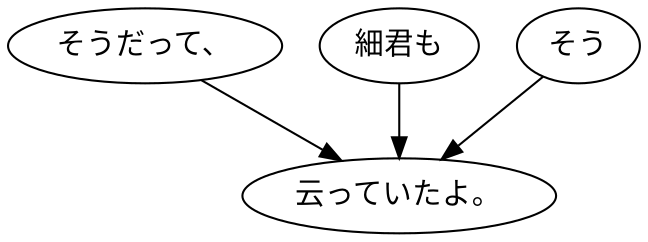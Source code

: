 digraph graph2384 {
	node0 [label="そうだって、"];
	node1 [label="細君も"];
	node2 [label="そう"];
	node3 [label="云っていたよ。"];
	node0 -> node3;
	node1 -> node3;
	node2 -> node3;
}
